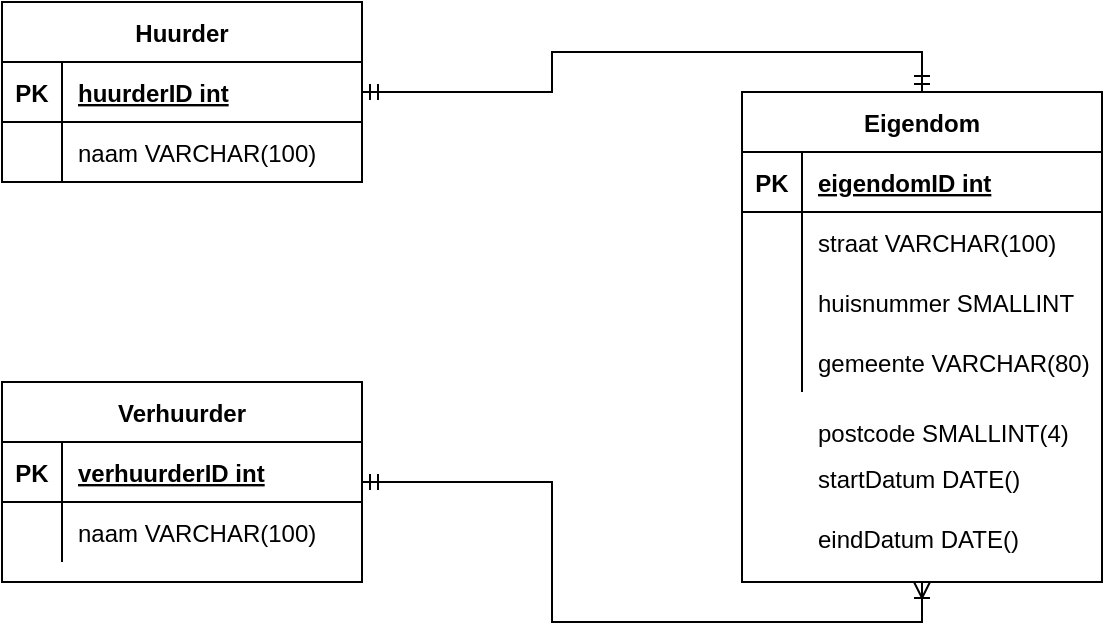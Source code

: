 <mxfile version="13.7.3" type="device"><diagram id="C5RBs43oDa-KdzZeNtuy" name="Page-1"><mxGraphModel dx="1038" dy="616" grid="1" gridSize="10" guides="1" tooltips="1" connect="1" arrows="1" fold="1" page="1" pageScale="1" pageWidth="827" pageHeight="1169" math="0" shadow="0" extFonts="Permanent Marker^https://fonts.googleapis.com/css?family=Permanent+Marker"><root><mxCell id="WIyWlLk6GJQsqaUBKTNV-0"/><mxCell id="WIyWlLk6GJQsqaUBKTNV-1" parent="WIyWlLk6GJQsqaUBKTNV-0"/><mxCell id="0GH1pGS31mspOD26DlOj-39" style="edgeStyle=orthogonalEdgeStyle;rounded=0;orthogonalLoop=1;jettySize=auto;html=1;endArrow=ERmandOne;endFill=0;startArrow=ERmandOne;startFill=0;entryX=0.5;entryY=0;entryDx=0;entryDy=0;" edge="1" parent="WIyWlLk6GJQsqaUBKTNV-1" source="0GH1pGS31mspOD26DlOj-0" target="0GH1pGS31mspOD26DlOj-13"><mxGeometry relative="1" as="geometry"><mxPoint x="649.5" y="250" as="sourcePoint"/><mxPoint x="650" y="290" as="targetPoint"/></mxGeometry></mxCell><mxCell id="0GH1pGS31mspOD26DlOj-40" value="" style="shape=partialRectangle;collapsible=0;dropTarget=0;pointerEvents=0;fillColor=none;top=0;left=0;bottom=0;right=0;points=[[0,0.5],[1,0.5]];portConstraint=eastwest;" vertex="1" parent="WIyWlLk6GJQsqaUBKTNV-1"><mxGeometry x="440" y="440" width="180" height="30" as="geometry"/></mxCell><mxCell id="0GH1pGS31mspOD26DlOj-41" value="" style="shape=partialRectangle;connectable=0;fillColor=none;top=0;left=0;bottom=0;right=0;editable=1;overflow=hidden;" vertex="1" parent="0GH1pGS31mspOD26DlOj-40"><mxGeometry width="30" height="30" as="geometry"/></mxCell><mxCell id="0GH1pGS31mspOD26DlOj-42" value="postcode SMALLINT(4)" style="shape=partialRectangle;connectable=0;fillColor=none;top=0;left=0;bottom=0;right=0;align=left;spacingLeft=6;overflow=hidden;" vertex="1" parent="0GH1pGS31mspOD26DlOj-40"><mxGeometry x="30" width="150" height="30" as="geometry"/></mxCell><mxCell id="0GH1pGS31mspOD26DlOj-43" style="edgeStyle=orthogonalEdgeStyle;rounded=0;orthogonalLoop=1;jettySize=auto;html=1;startArrow=ERmandOne;startFill=0;endArrow=ERoneToMany;endFill=0;entryX=0.5;entryY=1;entryDx=0;entryDy=0;" edge="1" parent="WIyWlLk6GJQsqaUBKTNV-1" source="0GH1pGS31mspOD26DlOj-26" target="0GH1pGS31mspOD26DlOj-13"><mxGeometry relative="1" as="geometry"><mxPoint x="570" y="455" as="sourcePoint"/><mxPoint x="660" y="520" as="targetPoint"/></mxGeometry></mxCell><mxCell id="0GH1pGS31mspOD26DlOj-44" value="" style="shape=partialRectangle;collapsible=0;dropTarget=0;pointerEvents=0;fillColor=none;top=0;left=0;bottom=0;right=0;points=[[0,0.5],[1,0.5]];portConstraint=eastwest;" vertex="1" parent="WIyWlLk6GJQsqaUBKTNV-1"><mxGeometry x="440" y="470" width="180" height="30" as="geometry"/></mxCell><mxCell id="0GH1pGS31mspOD26DlOj-45" value="" style="shape=partialRectangle;connectable=0;fillColor=none;top=0;left=0;bottom=0;right=0;editable=1;overflow=hidden;" vertex="1" parent="0GH1pGS31mspOD26DlOj-44"><mxGeometry width="30" height="30" as="geometry"/></mxCell><mxCell id="0GH1pGS31mspOD26DlOj-46" value="startDatum DATE()&#10;" style="shape=partialRectangle;connectable=0;fillColor=none;top=0;left=0;bottom=0;right=0;align=left;spacingLeft=6;overflow=hidden;" vertex="1" parent="0GH1pGS31mspOD26DlOj-44"><mxGeometry x="30" width="150" height="30" as="geometry"/></mxCell><mxCell id="0GH1pGS31mspOD26DlOj-47" value="" style="shape=partialRectangle;collapsible=0;dropTarget=0;pointerEvents=0;fillColor=none;top=0;left=0;bottom=0;right=0;points=[[0,0.5],[1,0.5]];portConstraint=eastwest;" vertex="1" parent="WIyWlLk6GJQsqaUBKTNV-1"><mxGeometry x="440" y="500" width="180" height="30" as="geometry"/></mxCell><mxCell id="0GH1pGS31mspOD26DlOj-48" value="" style="shape=partialRectangle;connectable=0;fillColor=none;top=0;left=0;bottom=0;right=0;editable=1;overflow=hidden;" vertex="1" parent="0GH1pGS31mspOD26DlOj-47"><mxGeometry width="30" height="30" as="geometry"/></mxCell><mxCell id="0GH1pGS31mspOD26DlOj-49" value="eindDatum DATE()&#10;" style="shape=partialRectangle;connectable=0;fillColor=none;top=0;left=0;bottom=0;right=0;align=left;spacingLeft=6;overflow=hidden;" vertex="1" parent="0GH1pGS31mspOD26DlOj-47"><mxGeometry x="30" width="150" height="30" as="geometry"/></mxCell><mxCell id="0GH1pGS31mspOD26DlOj-13" value="Eigendom" style="shape=table;startSize=30;container=1;collapsible=1;childLayout=tableLayout;fixedRows=1;rowLines=0;fontStyle=1;align=center;resizeLast=1;" vertex="1" parent="WIyWlLk6GJQsqaUBKTNV-1"><mxGeometry x="440" y="285" width="180" height="245" as="geometry"/></mxCell><mxCell id="0GH1pGS31mspOD26DlOj-14" value="" style="shape=partialRectangle;collapsible=0;dropTarget=0;pointerEvents=0;fillColor=none;top=0;left=0;bottom=1;right=0;points=[[0,0.5],[1,0.5]];portConstraint=eastwest;" vertex="1" parent="0GH1pGS31mspOD26DlOj-13"><mxGeometry y="30" width="180" height="30" as="geometry"/></mxCell><mxCell id="0GH1pGS31mspOD26DlOj-15" value="PK" style="shape=partialRectangle;connectable=0;fillColor=none;top=0;left=0;bottom=0;right=0;fontStyle=1;overflow=hidden;" vertex="1" parent="0GH1pGS31mspOD26DlOj-14"><mxGeometry width="30" height="30" as="geometry"/></mxCell><mxCell id="0GH1pGS31mspOD26DlOj-16" value="eigendomID int" style="shape=partialRectangle;connectable=0;fillColor=none;top=0;left=0;bottom=0;right=0;align=left;spacingLeft=6;fontStyle=5;overflow=hidden;" vertex="1" parent="0GH1pGS31mspOD26DlOj-14"><mxGeometry x="30" width="150" height="30" as="geometry"/></mxCell><mxCell id="0GH1pGS31mspOD26DlOj-17" value="" style="shape=partialRectangle;collapsible=0;dropTarget=0;pointerEvents=0;fillColor=none;top=0;left=0;bottom=0;right=0;points=[[0,0.5],[1,0.5]];portConstraint=eastwest;" vertex="1" parent="0GH1pGS31mspOD26DlOj-13"><mxGeometry y="60" width="180" height="30" as="geometry"/></mxCell><mxCell id="0GH1pGS31mspOD26DlOj-18" value="" style="shape=partialRectangle;connectable=0;fillColor=none;top=0;left=0;bottom=0;right=0;editable=1;overflow=hidden;" vertex="1" parent="0GH1pGS31mspOD26DlOj-17"><mxGeometry width="30" height="30" as="geometry"/></mxCell><mxCell id="0GH1pGS31mspOD26DlOj-19" value="straat VARCHAR(100)" style="shape=partialRectangle;connectable=0;fillColor=none;top=0;left=0;bottom=0;right=0;align=left;spacingLeft=6;overflow=hidden;" vertex="1" parent="0GH1pGS31mspOD26DlOj-17"><mxGeometry x="30" width="150" height="30" as="geometry"/></mxCell><mxCell id="0GH1pGS31mspOD26DlOj-20" value="" style="shape=partialRectangle;collapsible=0;dropTarget=0;pointerEvents=0;fillColor=none;top=0;left=0;bottom=0;right=0;points=[[0,0.5],[1,0.5]];portConstraint=eastwest;" vertex="1" parent="0GH1pGS31mspOD26DlOj-13"><mxGeometry y="90" width="180" height="30" as="geometry"/></mxCell><mxCell id="0GH1pGS31mspOD26DlOj-21" value="" style="shape=partialRectangle;connectable=0;fillColor=none;top=0;left=0;bottom=0;right=0;editable=1;overflow=hidden;" vertex="1" parent="0GH1pGS31mspOD26DlOj-20"><mxGeometry width="30" height="30" as="geometry"/></mxCell><mxCell id="0GH1pGS31mspOD26DlOj-22" value="huisnummer SMALLINT" style="shape=partialRectangle;connectable=0;fillColor=none;top=0;left=0;bottom=0;right=0;align=left;spacingLeft=6;overflow=hidden;" vertex="1" parent="0GH1pGS31mspOD26DlOj-20"><mxGeometry x="30" width="150" height="30" as="geometry"/></mxCell><mxCell id="0GH1pGS31mspOD26DlOj-23" value="" style="shape=partialRectangle;collapsible=0;dropTarget=0;pointerEvents=0;fillColor=none;top=0;left=0;bottom=0;right=0;points=[[0,0.5],[1,0.5]];portConstraint=eastwest;" vertex="1" parent="0GH1pGS31mspOD26DlOj-13"><mxGeometry y="120" width="180" height="30" as="geometry"/></mxCell><mxCell id="0GH1pGS31mspOD26DlOj-24" value="" style="shape=partialRectangle;connectable=0;fillColor=none;top=0;left=0;bottom=0;right=0;editable=1;overflow=hidden;" vertex="1" parent="0GH1pGS31mspOD26DlOj-23"><mxGeometry width="30" height="30" as="geometry"/></mxCell><mxCell id="0GH1pGS31mspOD26DlOj-25" value="gemeente VARCHAR(80)" style="shape=partialRectangle;connectable=0;fillColor=none;top=0;left=0;bottom=0;right=0;align=left;spacingLeft=6;overflow=hidden;" vertex="1" parent="0GH1pGS31mspOD26DlOj-23"><mxGeometry x="30" width="150" height="30" as="geometry"/></mxCell><mxCell id="0GH1pGS31mspOD26DlOj-26" value="Verhuurder" style="shape=table;startSize=30;container=1;collapsible=1;childLayout=tableLayout;fixedRows=1;rowLines=0;fontStyle=1;align=center;resizeLast=1;" vertex="1" parent="WIyWlLk6GJQsqaUBKTNV-1"><mxGeometry x="70" y="430" width="180" height="100" as="geometry"/></mxCell><mxCell id="0GH1pGS31mspOD26DlOj-27" value="" style="shape=partialRectangle;collapsible=0;dropTarget=0;pointerEvents=0;fillColor=none;top=0;left=0;bottom=1;right=0;points=[[0,0.5],[1,0.5]];portConstraint=eastwest;" vertex="1" parent="0GH1pGS31mspOD26DlOj-26"><mxGeometry y="30" width="180" height="30" as="geometry"/></mxCell><mxCell id="0GH1pGS31mspOD26DlOj-28" value="PK" style="shape=partialRectangle;connectable=0;fillColor=none;top=0;left=0;bottom=0;right=0;fontStyle=1;overflow=hidden;" vertex="1" parent="0GH1pGS31mspOD26DlOj-27"><mxGeometry width="30" height="30" as="geometry"/></mxCell><mxCell id="0GH1pGS31mspOD26DlOj-29" value="verhuurderID int" style="shape=partialRectangle;connectable=0;fillColor=none;top=0;left=0;bottom=0;right=0;align=left;spacingLeft=6;fontStyle=5;overflow=hidden;" vertex="1" parent="0GH1pGS31mspOD26DlOj-27"><mxGeometry x="30" width="150" height="30" as="geometry"/></mxCell><mxCell id="0GH1pGS31mspOD26DlOj-30" value="" style="shape=partialRectangle;collapsible=0;dropTarget=0;pointerEvents=0;fillColor=none;top=0;left=0;bottom=0;right=0;points=[[0,0.5],[1,0.5]];portConstraint=eastwest;" vertex="1" parent="0GH1pGS31mspOD26DlOj-26"><mxGeometry y="60" width="180" height="30" as="geometry"/></mxCell><mxCell id="0GH1pGS31mspOD26DlOj-31" value="" style="shape=partialRectangle;connectable=0;fillColor=none;top=0;left=0;bottom=0;right=0;editable=1;overflow=hidden;" vertex="1" parent="0GH1pGS31mspOD26DlOj-30"><mxGeometry width="30" height="30" as="geometry"/></mxCell><mxCell id="0GH1pGS31mspOD26DlOj-32" value="naam VARCHAR(100)" style="shape=partialRectangle;connectable=0;fillColor=none;top=0;left=0;bottom=0;right=0;align=left;spacingLeft=6;overflow=hidden;" vertex="1" parent="0GH1pGS31mspOD26DlOj-30"><mxGeometry x="30" width="150" height="30" as="geometry"/></mxCell><mxCell id="0GH1pGS31mspOD26DlOj-0" value="Huurder" style="shape=table;startSize=30;container=1;collapsible=1;childLayout=tableLayout;fixedRows=1;rowLines=0;fontStyle=1;align=center;resizeLast=1;" vertex="1" parent="WIyWlLk6GJQsqaUBKTNV-1"><mxGeometry x="70" y="240" width="180" height="90" as="geometry"/></mxCell><mxCell id="0GH1pGS31mspOD26DlOj-1" value="" style="shape=partialRectangle;collapsible=0;dropTarget=0;pointerEvents=0;fillColor=none;top=0;left=0;bottom=1;right=0;points=[[0,0.5],[1,0.5]];portConstraint=eastwest;" vertex="1" parent="0GH1pGS31mspOD26DlOj-0"><mxGeometry y="30" width="180" height="30" as="geometry"/></mxCell><mxCell id="0GH1pGS31mspOD26DlOj-2" value="PK" style="shape=partialRectangle;connectable=0;fillColor=none;top=0;left=0;bottom=0;right=0;fontStyle=1;overflow=hidden;" vertex="1" parent="0GH1pGS31mspOD26DlOj-1"><mxGeometry width="30" height="30" as="geometry"/></mxCell><mxCell id="0GH1pGS31mspOD26DlOj-3" value="huurderID int" style="shape=partialRectangle;connectable=0;fillColor=none;top=0;left=0;bottom=0;right=0;align=left;spacingLeft=6;fontStyle=5;overflow=hidden;" vertex="1" parent="0GH1pGS31mspOD26DlOj-1"><mxGeometry x="30" width="150" height="30" as="geometry"/></mxCell><mxCell id="0GH1pGS31mspOD26DlOj-4" value="" style="shape=partialRectangle;collapsible=0;dropTarget=0;pointerEvents=0;fillColor=none;top=0;left=0;bottom=0;right=0;points=[[0,0.5],[1,0.5]];portConstraint=eastwest;" vertex="1" parent="0GH1pGS31mspOD26DlOj-0"><mxGeometry y="60" width="180" height="30" as="geometry"/></mxCell><mxCell id="0GH1pGS31mspOD26DlOj-5" value="" style="shape=partialRectangle;connectable=0;fillColor=none;top=0;left=0;bottom=0;right=0;editable=1;overflow=hidden;" vertex="1" parent="0GH1pGS31mspOD26DlOj-4"><mxGeometry width="30" height="30" as="geometry"/></mxCell><mxCell id="0GH1pGS31mspOD26DlOj-6" value="naam VARCHAR(100)" style="shape=partialRectangle;connectable=0;fillColor=none;top=0;left=0;bottom=0;right=0;align=left;spacingLeft=6;overflow=hidden;" vertex="1" parent="0GH1pGS31mspOD26DlOj-4"><mxGeometry x="30" width="150" height="30" as="geometry"/></mxCell></root></mxGraphModel></diagram></mxfile>